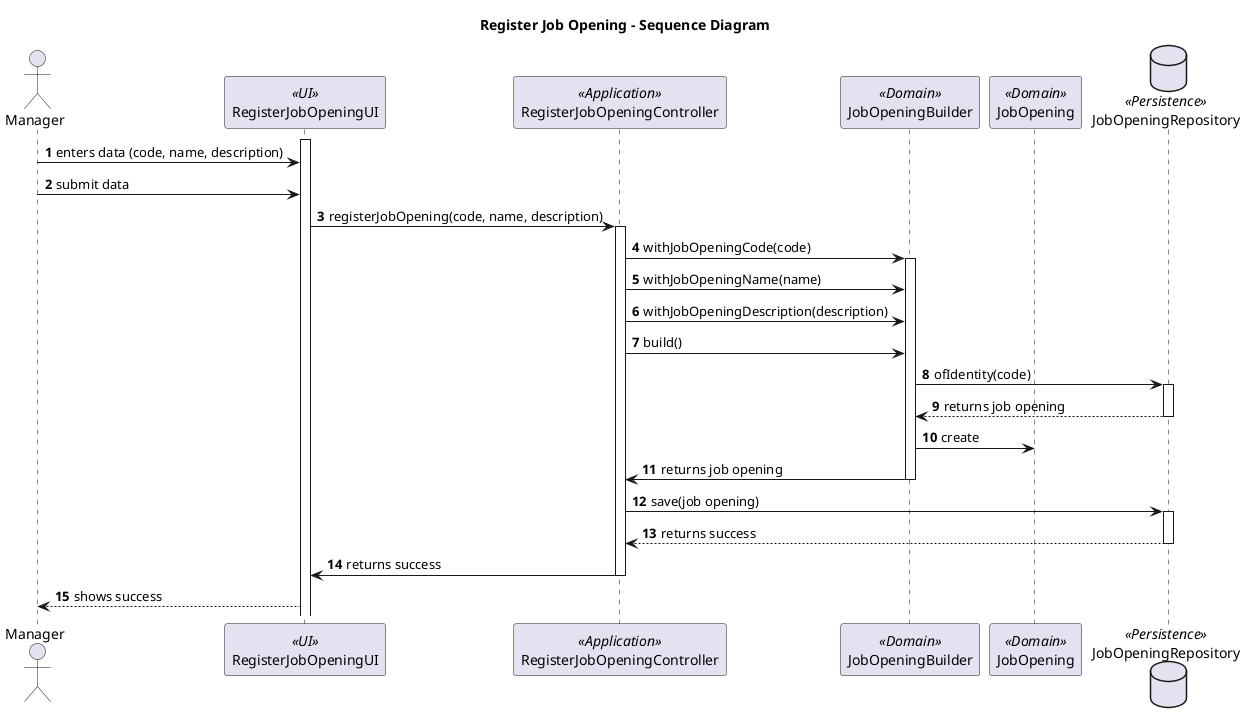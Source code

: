 @startuml

title Register Job Opening - Sequence Diagram

autonumber
actor Manager as M
participant RegisterJobOpeningUI as UI <<UI>>
participant RegisterJobOpeningController as Controller <<Application>>
participant JobOpeningBuilder as JB <<Domain>>
participant JobOpening as JO <<Domain>>
database JobOpeningRepository as JRepo <<Persistence>>


activate UI
M -> UI : enters data (code, name, description)
M -> UI : submit data


UI -> Controller: registerJobOpening(code, name, description)
activate Controller

Controller -> JB: withJobOpeningCode(code)
activate JB
Controller -> JB: withJobOpeningName(name)
Controller -> JB: withJobOpeningDescription(description)
Controller -> JB: build()

JB -> JRepo: ofIdentity(code)
activate JRepo

JRepo --> JB: returns job opening
deactivate JRepo
JB -> JO: create
JB -> Controller: returns job opening
deactivate JB



Controller -> JRepo: save(job opening)
activate JRepo

JRepo --> Controller: returns success
deactivate JRepo
Controller -> UI: returns success
deactivate Controller
UI --> M: shows success

@enduml